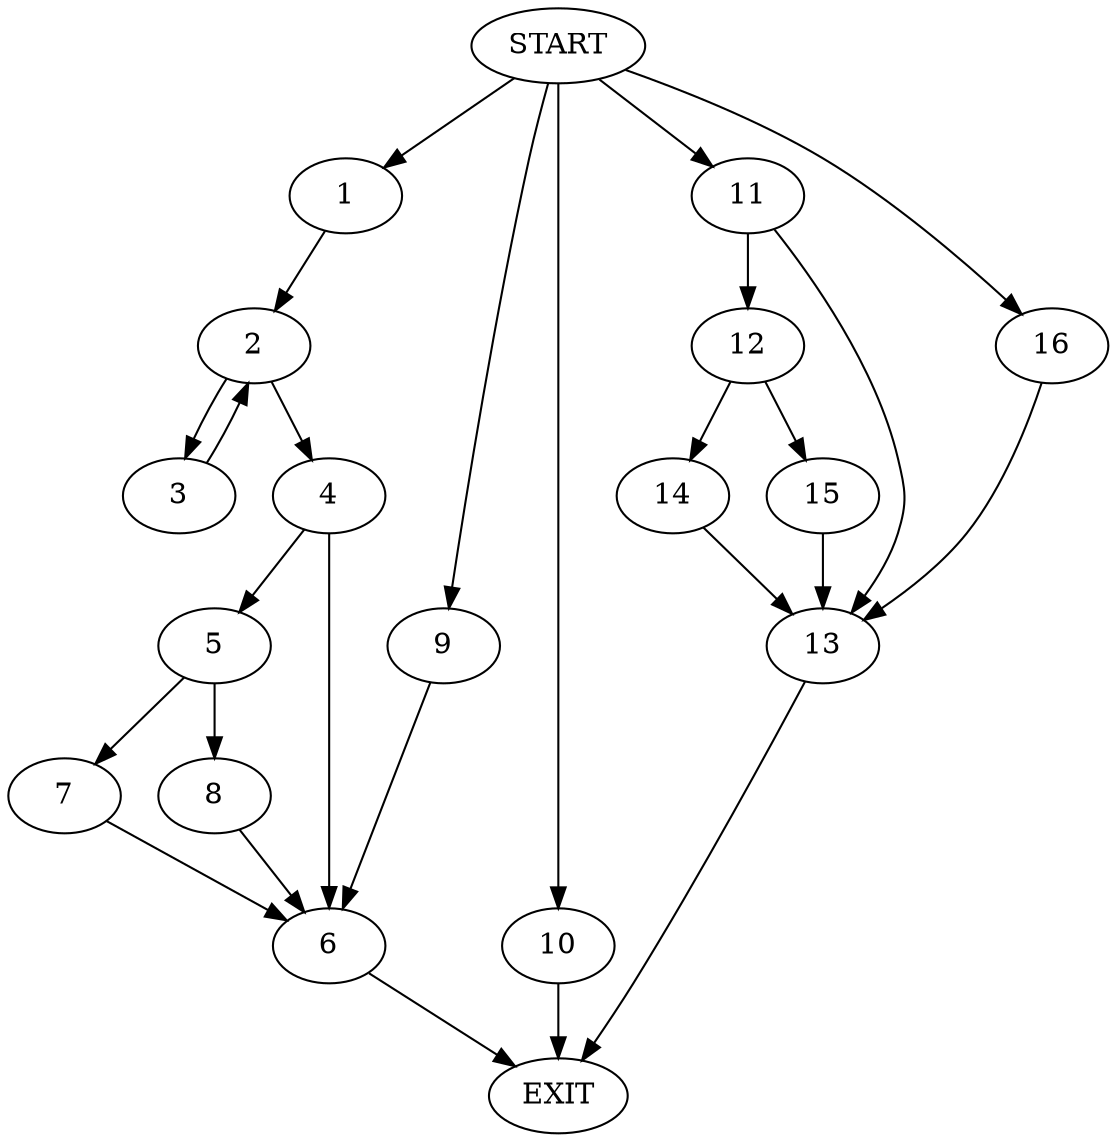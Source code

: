 digraph {
0 [label="START"]
17 [label="EXIT"]
0 -> 1
1 -> 2
2 -> 3
2 -> 4
4 -> 5
4 -> 6
3 -> 2
6 -> 17
5 -> 7
5 -> 8
7 -> 6
8 -> 6
0 -> 9
9 -> 6
0 -> 10
10 -> 17
0 -> 11
11 -> 12
11 -> 13
12 -> 14
12 -> 15
13 -> 17
15 -> 13
14 -> 13
0 -> 16
16 -> 13
}
